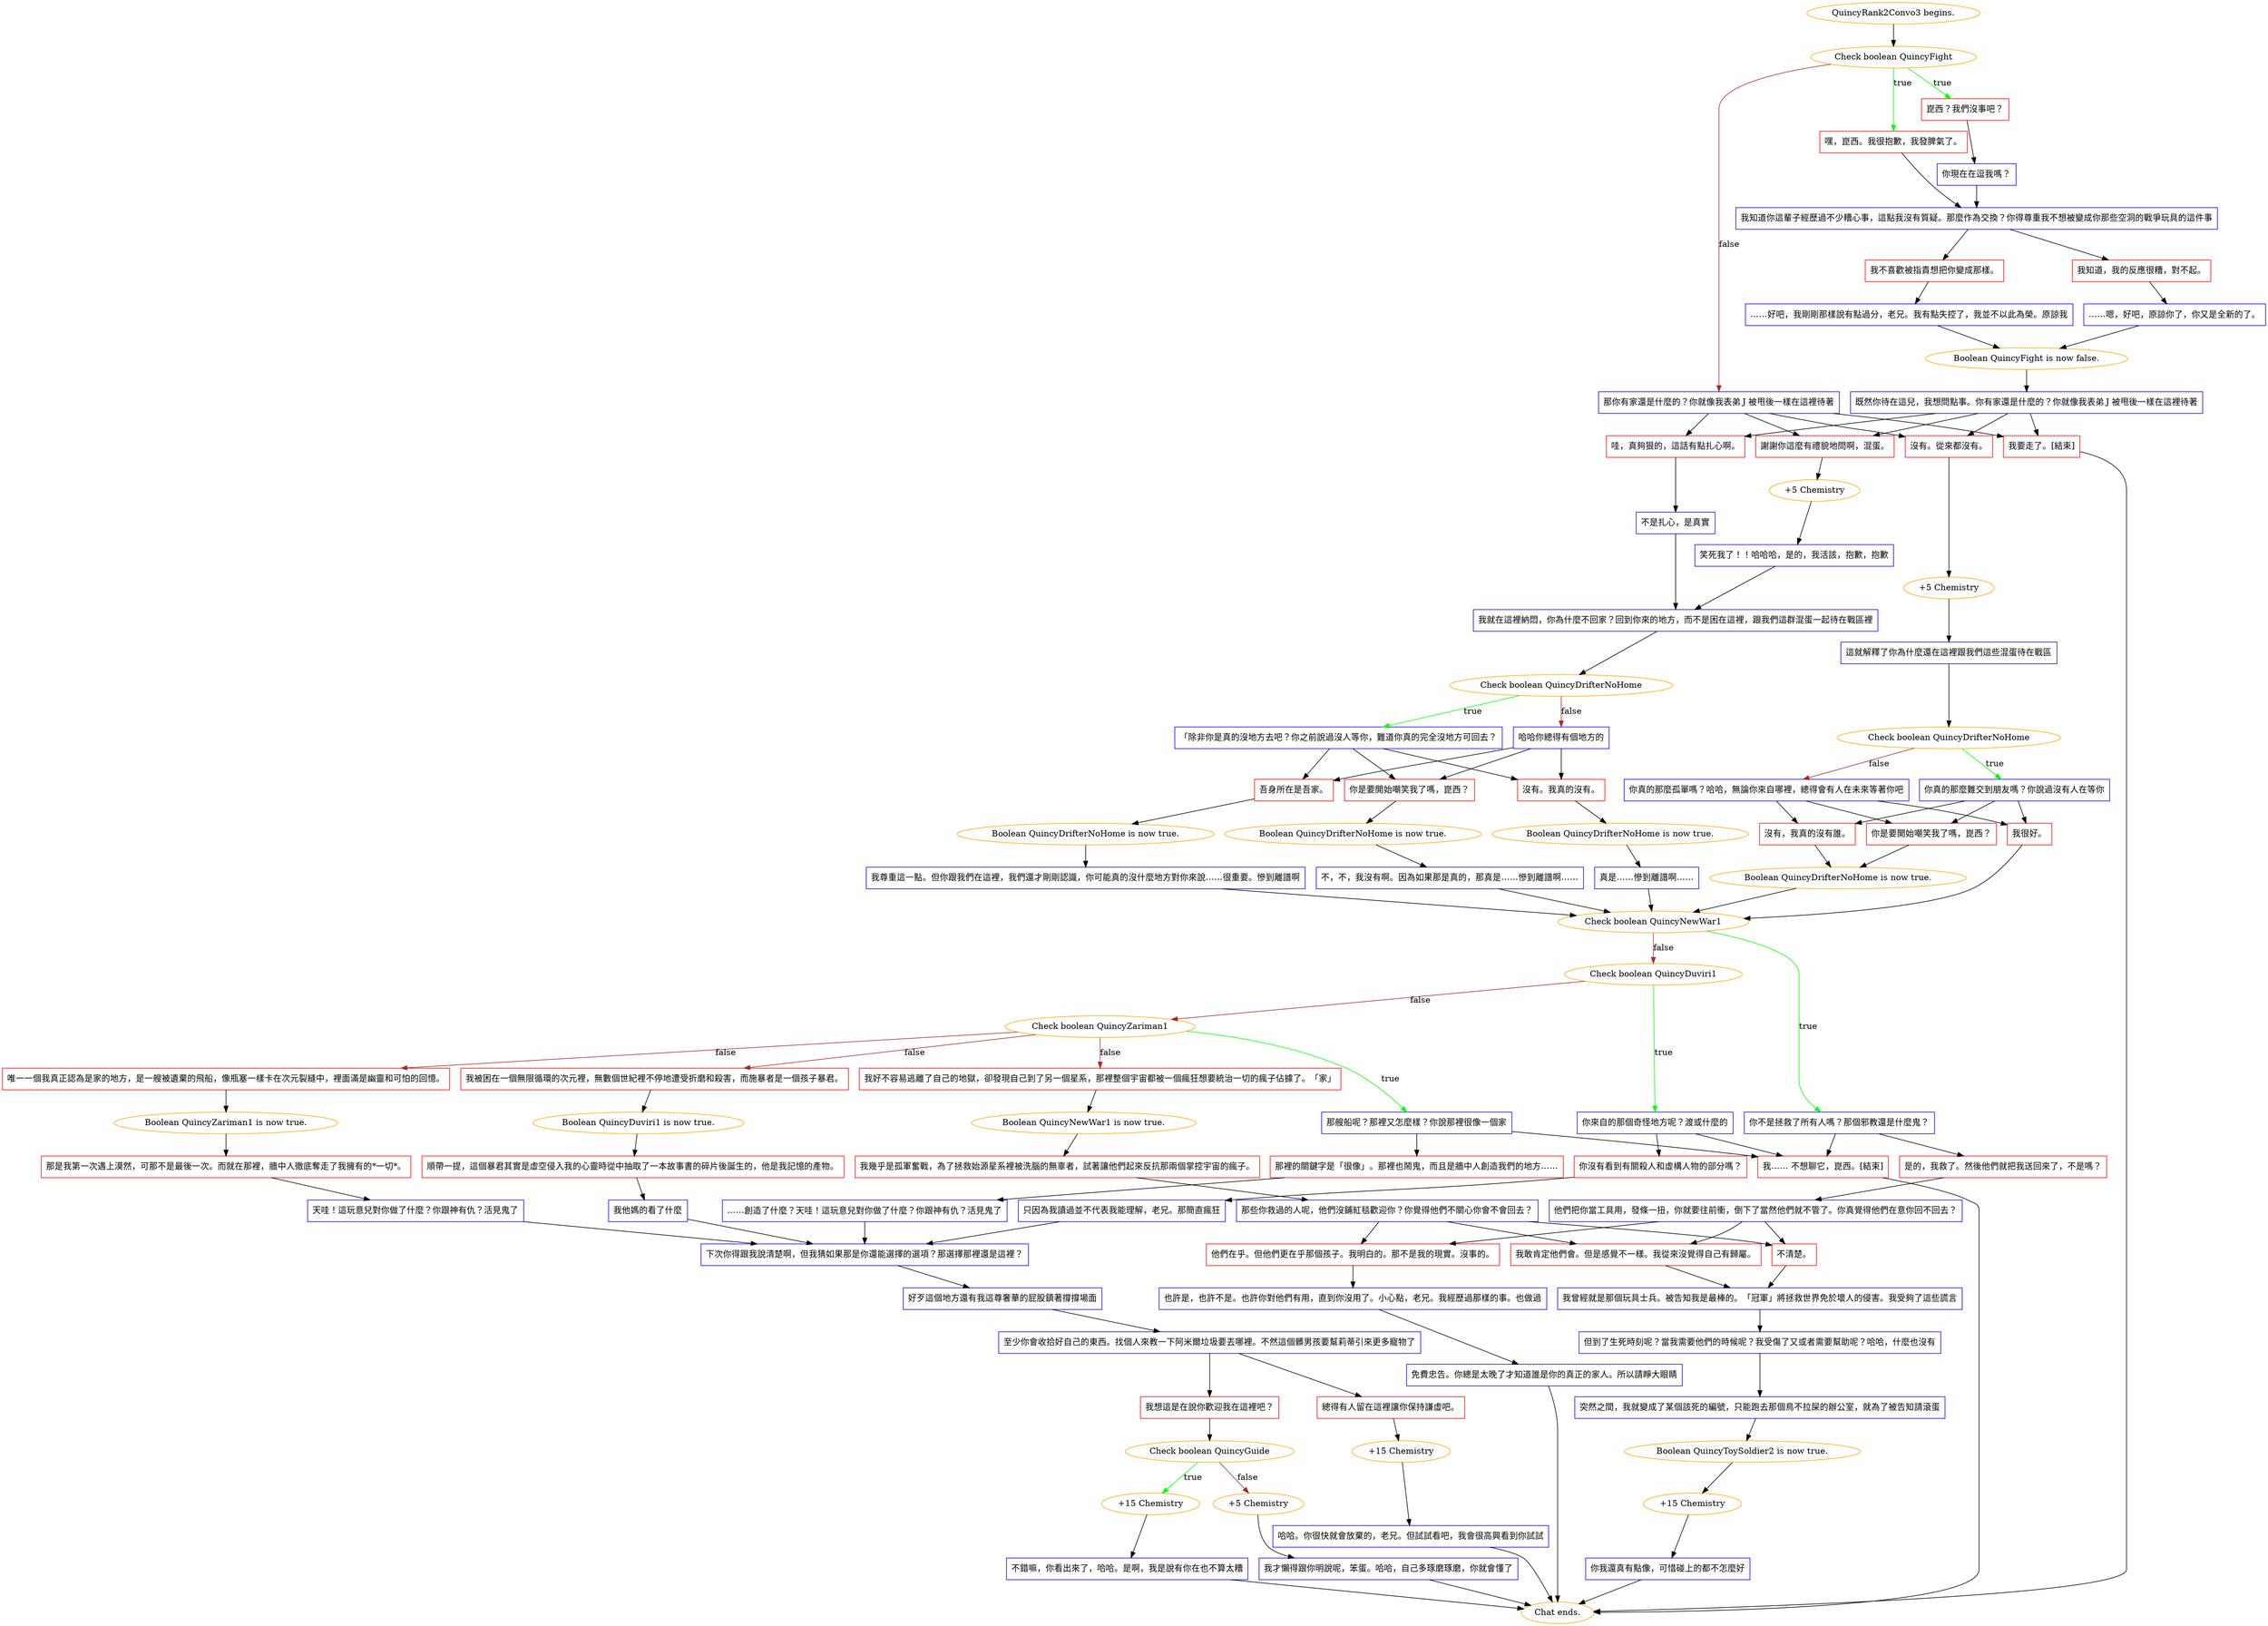 digraph {
	"QuincyRank2Convo3 begins." [color=orange];
		"QuincyRank2Convo3 begins." -> j1601702419;
	j1601702419 [label="Check boolean QuincyFight",color=orange];
		j1601702419 -> j2871240836 [label=true,color=green];
		j1601702419 -> j4011548039 [label=true,color=green];
		j1601702419 -> j3510514094 [label=false,color=brown];
	j2871240836 [label="崑西？我們沒事吧？",shape=box,color=red];
		j2871240836 -> j2235357217;
	j4011548039 [label="嘿，崑西。我很抱歉，我發脾氣了。",shape=box,color=red];
		j4011548039 -> j2727785733;
	j3510514094 [label="那你有家還是什麼的？你就像我表弟 J 被甩後一樣在這裡待著",shape=box,color=blue];
		j3510514094 -> j2875672298;
		j3510514094 -> j2064543682;
		j3510514094 -> j1180989127;
		j3510514094 -> j4193619313;
	j2235357217 [label="你現在在逗我嗎？",shape=box,color=blue];
		j2235357217 -> j2727785733;
	j2727785733 [label="我知道你這輩子經歷過不少糟心事，這點我沒有質疑。那麼作為交換？你得尊重我不想被變成你那些空洞的戰爭玩具的這件事",shape=box,color=blue];
		j2727785733 -> j1878465952;
		j2727785733 -> j634906878;
	j2875672298 [label="沒有。從來都沒有。",shape=box,color=red];
		j2875672298 -> j2471533730;
	j2064543682 [label="哇，真夠狠的，這話有點扎心啊。",shape=box,color=red];
		j2064543682 -> j2501326491;
	j1180989127 [label="謝謝你這麼有禮貌地問啊，混蛋。",shape=box,color=red];
		j1180989127 -> j1257707805;
	j4193619313 [label="我要走了。[結束]",shape=box,color=red];
		j4193619313 -> "Chat ends.";
	j1878465952 [label="我不喜歡被指責想把你變成那樣。",shape=box,color=red];
		j1878465952 -> j2178695861;
	j634906878 [label="我知道，我的反應很糟，對不起。",shape=box,color=red];
		j634906878 -> j1673237251;
	j2471533730 [label="+5 Chemistry",color=orange];
		j2471533730 -> j3806338108;
	j2501326491 [label="不是扎心，是真實",shape=box,color=blue];
		j2501326491 -> j3817659997;
	j1257707805 [label="+5 Chemistry",color=orange];
		j1257707805 -> j1758086841;
	"Chat ends." [color=orange];
	j2178695861 [label="……好吧，我剛剛那樣說有點過分，老兄。我有點失控了，我並不以此為榮。原諒我",shape=box,color=blue];
		j2178695861 -> j1808401466;
	j1673237251 [label="……嗯，好吧，原諒你了，你又是全新的了。",shape=box,color=blue];
		j1673237251 -> j1808401466;
	j3806338108 [label="這就解釋了你為什麼還在這裡跟我們這些混蛋待在戰區",shape=box,color=blue];
		j3806338108 -> j4197026530;
	j3817659997 [label="我就在這裡納悶，你為什麼不回家？回到你來的地方，而不是困在這裡，跟我們這群混蛋一起待在戰區裡",shape=box,color=blue];
		j3817659997 -> j1894094016;
	j1758086841 [label="笑死我了！！哈哈哈，是的，我活該，抱歉，抱歉",shape=box,color=blue];
		j1758086841 -> j3817659997;
	j1808401466 [label="Boolean QuincyFight is now false.",color=orange];
		j1808401466 -> j2610182542;
	j4197026530 [label="Check boolean QuincyDrifterNoHome",color=orange];
		j4197026530 -> j2621241503 [label=true,color=green];
		j4197026530 -> j2744552566 [label=false,color=brown];
	j1894094016 [label="Check boolean QuincyDrifterNoHome",color=orange];
		j1894094016 -> j2832474600 [label=true,color=green];
		j1894094016 -> j2061137997 [label=false,color=brown];
	j2610182542 [label="既然你待在這兒，我想問點事。你有家還是什麼的？你就像我表弟 J 被甩後一樣在這裡待著",shape=box,color=blue];
		j2610182542 -> j2875672298;
		j2610182542 -> j2064543682;
		j2610182542 -> j1180989127;
		j2610182542 -> j4193619313;
	j2621241503 [label="你真的那麼難交到朋友嗎？你說過沒有人在等你",shape=box,color=blue];
		j2621241503 -> j2742043195;
		j2621241503 -> j3155510484;
		j2621241503 -> j1761053146;
	j2744552566 [label="你真的那麼孤單嗎？哈哈，無論你來自哪裡，總得會有人在未來等著你吧",shape=box,color=blue];
		j2744552566 -> j2742043195;
		j2744552566 -> j3155510484;
		j2744552566 -> j1761053146;
	j2832474600 [label="「除非你是真的沒地方去吧？你之前說過沒人等你，難道你真的完全沒地方可回去？",shape=box,color=blue];
		j2832474600 -> j402713239;
		j2832474600 -> j3528941346;
		j2832474600 -> j240892696;
	j2061137997 [label="哈哈你總得有個地方的",shape=box,color=blue];
		j2061137997 -> j402713239;
		j2061137997 -> j3528941346;
		j2061137997 -> j240892696;
	j2742043195 [label="沒有，我真的沒有誰。",shape=box,color=red];
		j2742043195 -> j3282833082;
	j3155510484 [label="你是要開始嘲笑我了嗎，崑西？",shape=box,color=red];
		j3155510484 -> j3282833082;
	j1761053146 [label="我很好。",shape=box,color=red];
		j1761053146 -> j3757093126;
	j402713239 [label="沒有。我真的沒有。",shape=box,color=red];
		j402713239 -> j2432574109;
	j3528941346 [label="你是要開始嘲笑我了嗎，崑西？",shape=box,color=red];
		j3528941346 -> j3110329909;
	j240892696 [label="吾身所在是吾家。",shape=box,color=red];
		j240892696 -> j576400549;
	j3282833082 [label="Boolean QuincyDrifterNoHome is now true.",color=orange];
		j3282833082 -> j3757093126;
	j3757093126 [label="Check boolean QuincyNewWar1",color=orange];
		j3757093126 -> j191038529 [label=true,color=green];
		j3757093126 -> j2045940686 [label=false,color=brown];
	j2432574109 [label="Boolean QuincyDrifterNoHome is now true.",color=orange];
		j2432574109 -> j1170907985;
	j3110329909 [label="Boolean QuincyDrifterNoHome is now true.",color=orange];
		j3110329909 -> j4108004999;
	j576400549 [label="Boolean QuincyDrifterNoHome is now true.",color=orange];
		j576400549 -> j530082016;
	j191038529 [label="你不是拯救了所有人嗎？那個邪教還是什麼鬼？",shape=box,color=blue];
		j191038529 -> j1684130092;
		j191038529 -> j1080015801;
	j2045940686 [label="Check boolean QuincyDuviri1",color=orange];
		j2045940686 -> j3862741566 [label=true,color=green];
		j2045940686 -> j931242892 [label=false,color=brown];
	j1170907985 [label="真是……慘到離譜啊……",shape=box,color=blue];
		j1170907985 -> j3757093126;
	j4108004999 [label="不，不，我沒有啊。因為如果那是真的，那真是……慘到離譜啊……",shape=box,color=blue];
		j4108004999 -> j3757093126;
	j530082016 [label="我尊重這一點。但你跟我們在這裡，我們還才剛剛認識，你可能真的沒什麼地方對你來說……很重要。慘到離譜啊",shape=box,color=blue];
		j530082016 -> j3757093126;
	j1684130092 [label="是的，我救了。然後他們就把我送回來了，不是嗎？",shape=box,color=red];
		j1684130092 -> j4052891905;
	j1080015801 [label="我…… 不想聊它，崑西。[結束]",shape=box,color=red];
		j1080015801 -> "Chat ends.";
	j3862741566 [label="你來自的那個奇怪地方呢？渡或什麼的",shape=box,color=blue];
		j3862741566 -> j1438456148;
		j3862741566 -> j1080015801;
	j931242892 [label="Check boolean QuincyZariman1",color=orange];
		j931242892 -> j396251571 [label=true,color=green];
		j931242892 -> j2035993642 [label=false,color=brown];
		j931242892 -> j50441612 [label=false,color=brown];
		j931242892 -> j3781550598 [label=false,color=brown];
	j4052891905 [label="他們把你當工具用，發條一扭，你就要往前衝，倒下了當然他們就不管了。你真覺得他們在意你回不回去？",shape=box,color=blue];
		j4052891905 -> j2166295180;
		j4052891905 -> j3211008089;
		j4052891905 -> j1695798793;
	j1438456148 [label="你沒有看到有關殺人和虛構人物的部分嗎？",shape=box,color=red];
		j1438456148 -> j3750563965;
	j396251571 [label="那艘船呢？那裡又怎麼樣？你說那裡很像一個家",shape=box,color=blue];
		j396251571 -> j2520775080;
		j396251571 -> j1080015801;
	j2035993642 [label="我好不容易逃離了自己的地獄，卻發現自己到了另一個星系，那裡整個宇宙都被一個瘋狂想要統治一切的瘋子佔據了。「家」",shape=box,color=red];
		j2035993642 -> j3762125843;
	j50441612 [label="唯一一個我真正認為是家的地方，是一艘被遺棄的飛船，像瓶塞一樣卡在次元裂縫中，裡面滿是幽靈和可怕的回憶。",shape=box,color=red];
		j50441612 -> j2326903099;
	j3781550598 [label="我被困在一個無限循環的次元裡，無數個世紀裡不停地遭受折磨和殺害，而施暴者是一個孩子暴君。",shape=box,color=red];
		j3781550598 -> j967589080;
	j2166295180 [label="不清楚。",shape=box,color=red];
		j2166295180 -> j597855797;
	j3211008089 [label="我敢肯定他們會。但是感覺不一樣。我從來沒覺得自己有歸屬。",shape=box,color=red];
		j3211008089 -> j597855797;
	j1695798793 [label="他們在乎。但他們更在乎那個孩子。我明白的。那不是我的現實。沒事的。",shape=box,color=red];
		j1695798793 -> j1317128906;
	j3750563965 [label="只因為我讀過並不代表我能理解，老兄。那簡直瘋狂",shape=box,color=blue];
		j3750563965 -> j184869479;
	j2520775080 [label="那裡的關鍵字是「很像」。那裡也鬧鬼，而且是牆中人創造我們的地方……",shape=box,color=red];
		j2520775080 -> j688903358;
	j3762125843 [label="Boolean QuincyNewWar1 is now true.",color=orange];
		j3762125843 -> j2412143676;
	j2326903099 [label="Boolean QuincyZariman1 is now true.",color=orange];
		j2326903099 -> j3463788485;
	j967589080 [label="Boolean QuincyDuviri1 is now true.",color=orange];
		j967589080 -> j4037502752;
	j597855797 [label="我曾經就是那個玩具士兵。被告知我是最棒的。「冠軍」將拯救世界免於壞人的侵害。我受夠了這些謊言",shape=box,color=blue];
		j597855797 -> j2590937962;
	j1317128906 [label="也許是，也許不是。也許你對他們有用，直到你沒用了。小心點，老兄。我經歷過那樣的事。也做過",shape=box,color=blue];
		j1317128906 -> j333445174;
	j184869479 [label="下次你得跟我說清楚啊，但我猜如果那是你還能選擇的選項？那選擇那裡還是這裡？",shape=box,color=blue];
		j184869479 -> j822584210;
	j688903358 [label="……創造了什麼？天哇！這玩意兒對你做了什麼？你跟神有仇？活見鬼了",shape=box,color=blue];
		j688903358 -> j184869479;
	j2412143676 [label="我幾乎是孤軍奮戰，為了拯救始源星系裡被洗腦的無辜者，試著讓他們起來反抗那兩個掌控宇宙的瘋子。",shape=box,color=red];
		j2412143676 -> j3236806709;
	j3463788485 [label="那是我第一次遇上漠然，可那不是最後一次。而就在那裡，牆中人徹底奪走了我擁有的*一切*。",shape=box,color=red];
		j3463788485 -> j3418857481;
	j4037502752 [label="順帶一提，這個暴君其實是虛空侵入我的心靈時從中抽取了一本故事書的碎片後誕生的，他是我記憶的產物。",shape=box,color=red];
		j4037502752 -> j1727481060;
	j2590937962 [label="但到了生死時刻呢？當我需要他們的時候呢？我受傷了又或者需要幫助呢？哈哈，什麼也沒有",shape=box,color=blue];
		j2590937962 -> j656370964;
	j333445174 [label="免費忠告。你總是太晚了才知道誰是你的真正的家人。所以請睜大眼睛",shape=box,color=blue];
		j333445174 -> "Chat ends.";
	j822584210 [label="好歹這個地方還有我這尊奢華的屁股鎮著撐撐場面",shape=box,color=blue];
		j822584210 -> j118994539;
	j3236806709 [label="那些你救過的人呢，他們沒鋪紅毯歡迎你？你覺得他們不關心你會不會回去？",shape=box,color=blue];
		j3236806709 -> j2166295180;
		j3236806709 -> j3211008089;
		j3236806709 -> j1695798793;
	j3418857481 [label="天哇！這玩意兒對你做了什麼？你跟神有仇？活見鬼了",shape=box,color=blue];
		j3418857481 -> j184869479;
	j1727481060 [label="我他媽的看了什麼",shape=box,color=blue];
		j1727481060 -> j184869479;
	j656370964 [label="突然之間，我就變成了某個該死的編號，只能跑去那個鳥不拉屎的辦公室，就為了被告知請滾蛋",shape=box,color=blue];
		j656370964 -> j1736806046;
	j118994539 [label="至少你會收拾好自己的東西。找個人來教一下阿米爾垃圾要丟哪裡。不然這個髒男孩要幫莉蒂引來更多寵物了",shape=box,color=blue];
		j118994539 -> j3053999423;
		j118994539 -> j164825891;
	j1736806046 [label="Boolean QuincyToySoldier2 is now true.",color=orange];
		j1736806046 -> j2720664584;
	j3053999423 [label="我想這是在說你歡迎我在這裡吧？",shape=box,color=red];
		j3053999423 -> j420825227;
	j164825891 [label="總得有人留在這裡讓你保持謙虛吧。",shape=box,color=red];
		j164825891 -> j2220326023;
	j2720664584 [label="+15 Chemistry",color=orange];
		j2720664584 -> j1402092720;
	j420825227 [label="Check boolean QuincyGuide",color=orange];
		j420825227 -> j1191315785 [label=true,color=green];
		j420825227 -> j1615169130 [label=false,color=brown];
	j2220326023 [label="+15 Chemistry",color=orange];
		j2220326023 -> j551719247;
	j1402092720 [label="你我還真有點像，可惜碰上的都不怎麼好",shape=box,color=blue];
		j1402092720 -> "Chat ends.";
	j1191315785 [label="+15 Chemistry",color=orange];
		j1191315785 -> j726626436;
	j1615169130 [label="+5 Chemistry",color=orange];
		j1615169130 -> j3293201344;
	j551719247 [label="哈哈。你很快就會放棄的，老兄。但試試看吧，我會很高興看到你試試",shape=box,color=blue];
		j551719247 -> "Chat ends.";
	j726626436 [label="不錯嘛，你看出來了，哈哈。是啊，我是說有你在也不算太糟",shape=box,color=blue];
		j726626436 -> "Chat ends.";
	j3293201344 [label="我才懶得跟你明說呢，笨蛋。哈哈，自己多琢磨琢磨，你就會懂了",shape=box,color=blue];
		j3293201344 -> "Chat ends.";
}